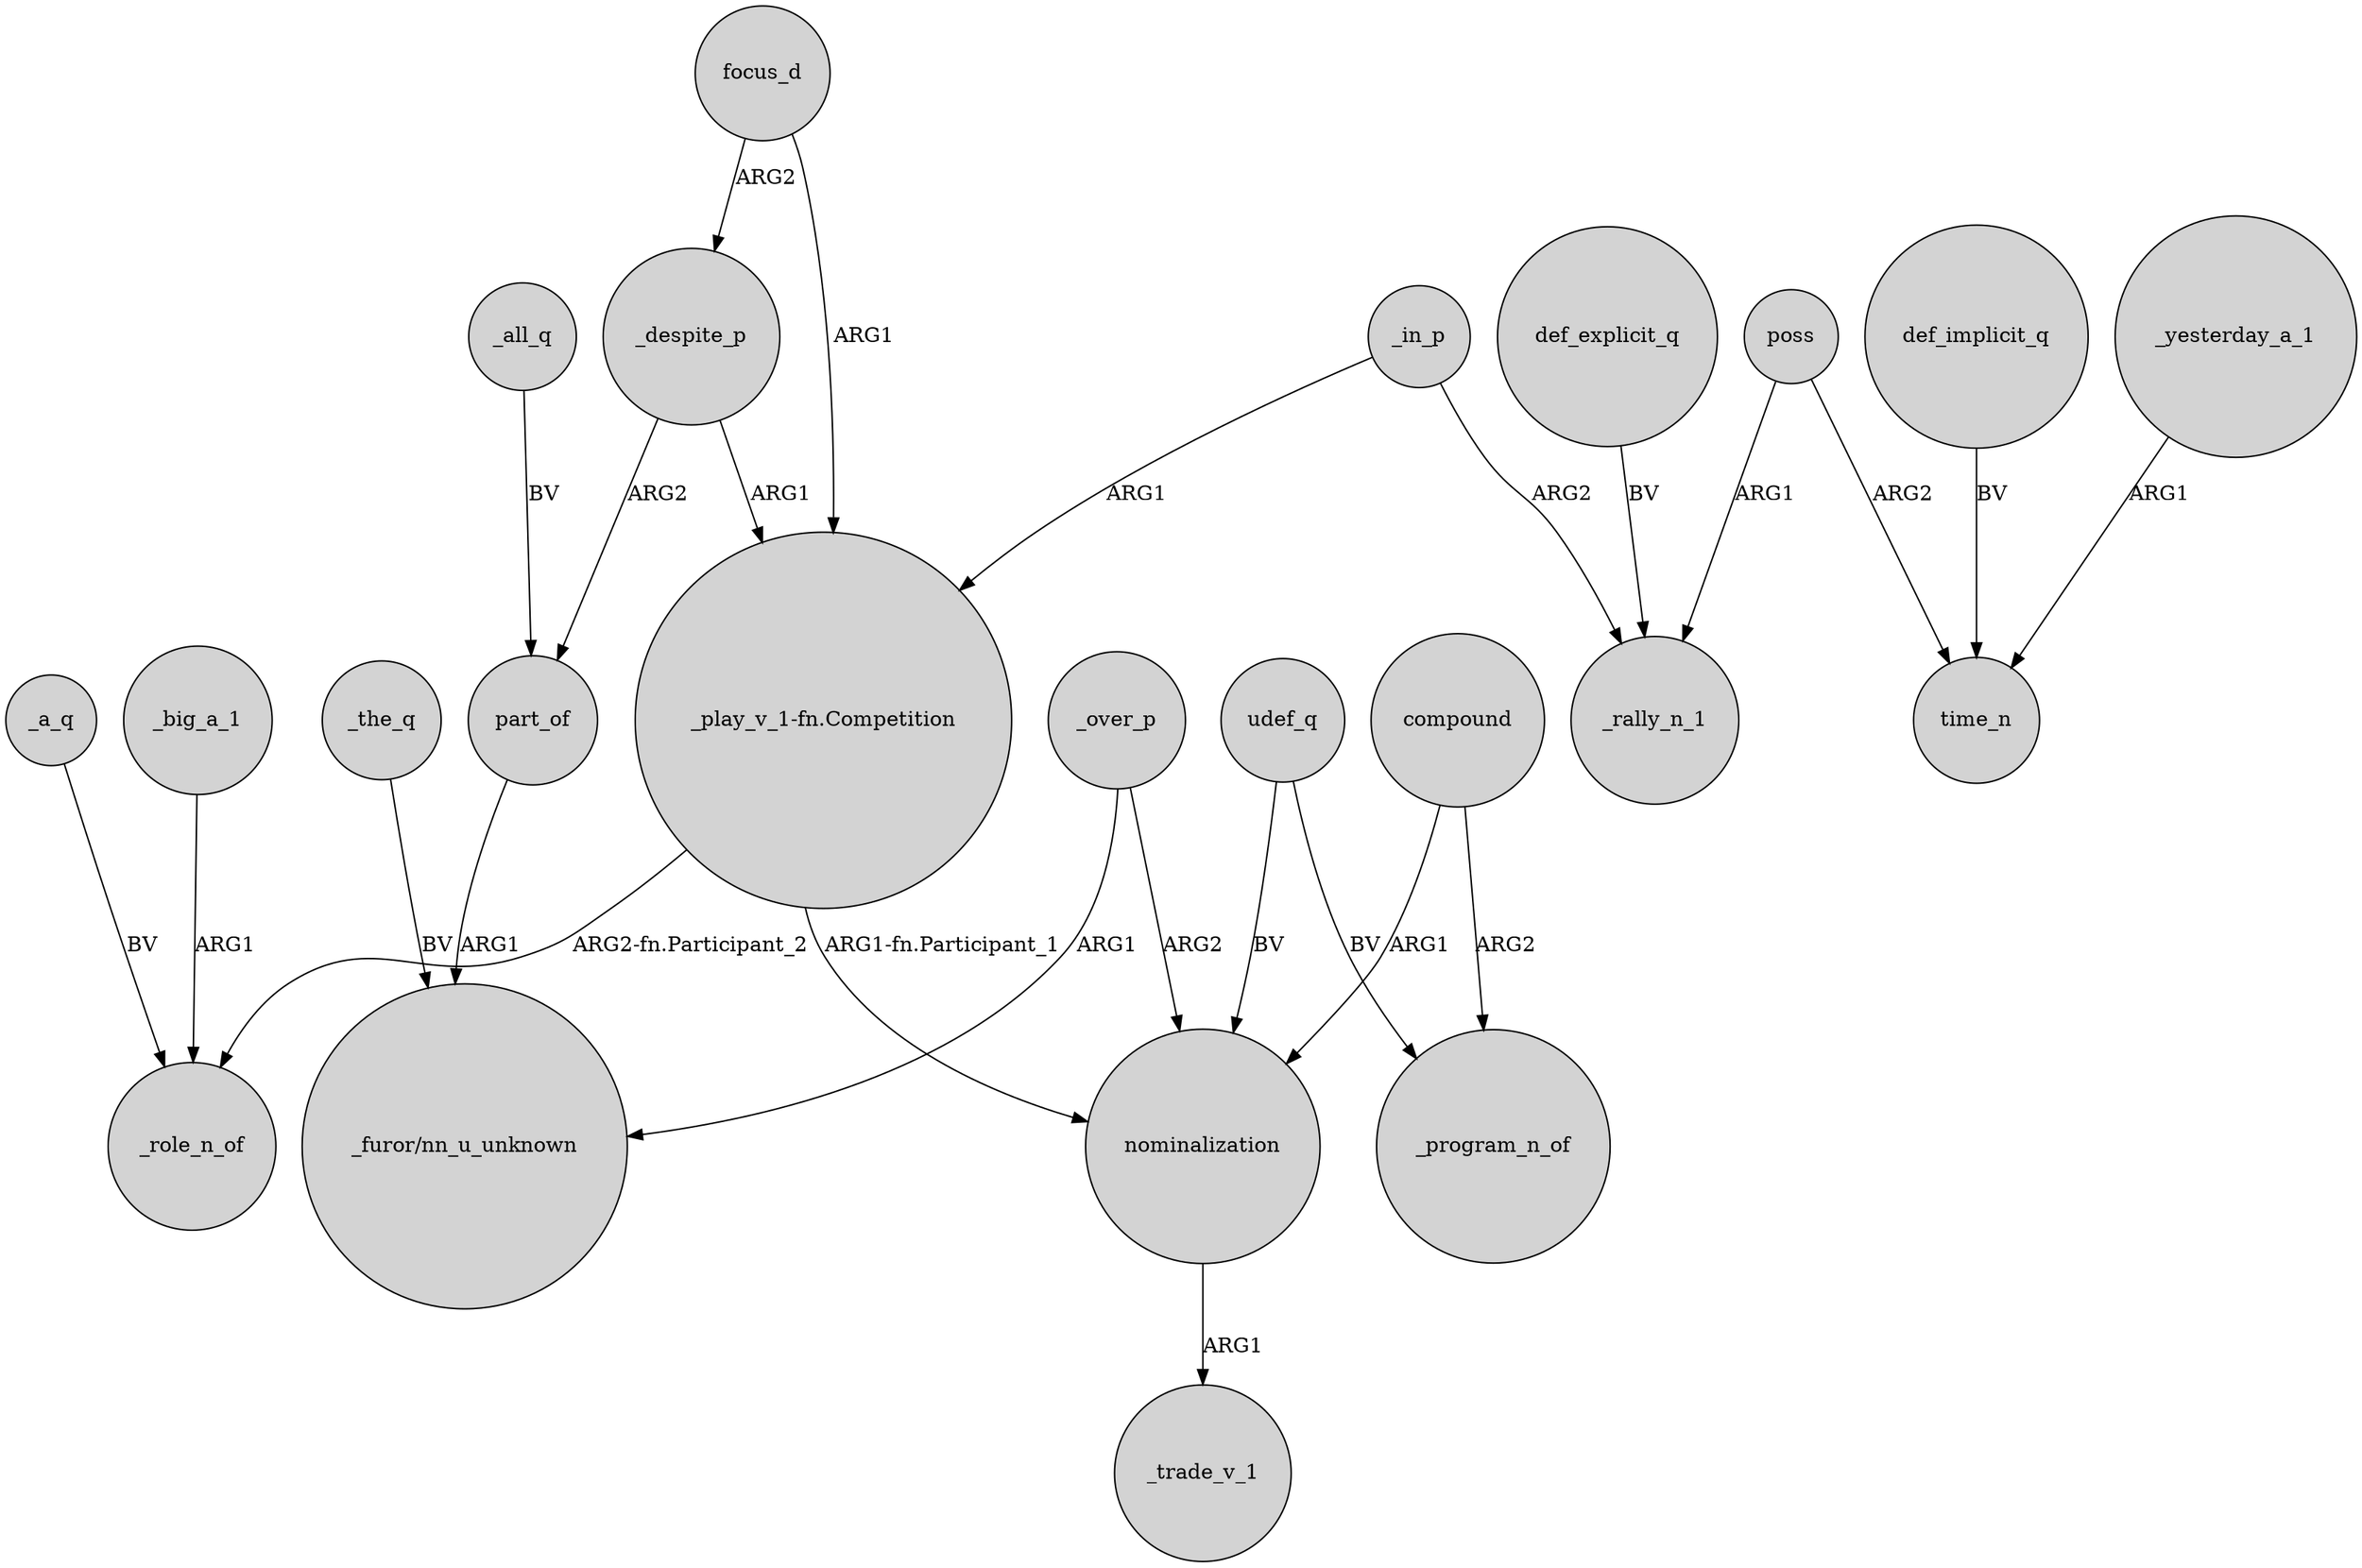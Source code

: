 digraph {
	node [shape=circle style=filled]
	_big_a_1 -> _role_n_of [label=ARG1]
	_over_p -> nominalization [label=ARG2]
	_despite_p -> "_play_v_1-fn.Competition" [label=ARG1]
	_in_p -> "_play_v_1-fn.Competition" [label=ARG1]
	udef_q -> nominalization [label=BV]
	part_of -> "_furor/nn_u_unknown" [label=ARG1]
	_yesterday_a_1 -> time_n [label=ARG1]
	focus_d -> "_play_v_1-fn.Competition" [label=ARG1]
	_all_q -> part_of [label=BV]
	udef_q -> _program_n_of [label=BV]
	_in_p -> _rally_n_1 [label=ARG2]
	def_explicit_q -> _rally_n_1 [label=BV]
	"_play_v_1-fn.Competition" -> nominalization [label="ARG1-fn.Participant_1"]
	focus_d -> _despite_p [label=ARG2]
	compound -> _program_n_of [label=ARG2]
	compound -> nominalization [label=ARG1]
	_a_q -> _role_n_of [label=BV]
	_over_p -> "_furor/nn_u_unknown" [label=ARG1]
	_the_q -> "_furor/nn_u_unknown" [label=BV]
	_despite_p -> part_of [label=ARG2]
	poss -> _rally_n_1 [label=ARG1]
	poss -> time_n [label=ARG2]
	def_implicit_q -> time_n [label=BV]
	nominalization -> _trade_v_1 [label=ARG1]
	"_play_v_1-fn.Competition" -> _role_n_of [label="ARG2-fn.Participant_2"]
}
